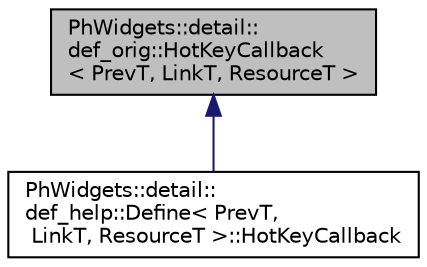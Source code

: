 digraph "PhWidgets::detail::def_orig::HotKeyCallback&lt; PrevT, LinkT, ResourceT &gt;"
{
  edge [fontname="Helvetica",fontsize="10",labelfontname="Helvetica",labelfontsize="10"];
  node [fontname="Helvetica",fontsize="10",shape=record];
  Node0 [label="PhWidgets::detail::\ldef_orig::HotKeyCallback\l\< PrevT, LinkT, ResourceT \>",height=0.2,width=0.4,color="black", fillcolor="grey75", style="filled", fontcolor="black"];
  Node0 -> Node1 [dir="back",color="midnightblue",fontsize="10",style="solid",fontname="Helvetica"];
  Node1 [label="PhWidgets::detail::\ldef_help::Define\< PrevT,\l LinkT, ResourceT \>::HotKeyCallback",height=0.2,width=0.4,color="black", fillcolor="white", style="filled",URL="$struct_ph_widgets_1_1detail_1_1def__help_1_1_define_1_1_hot_key_callback.html"];
}

